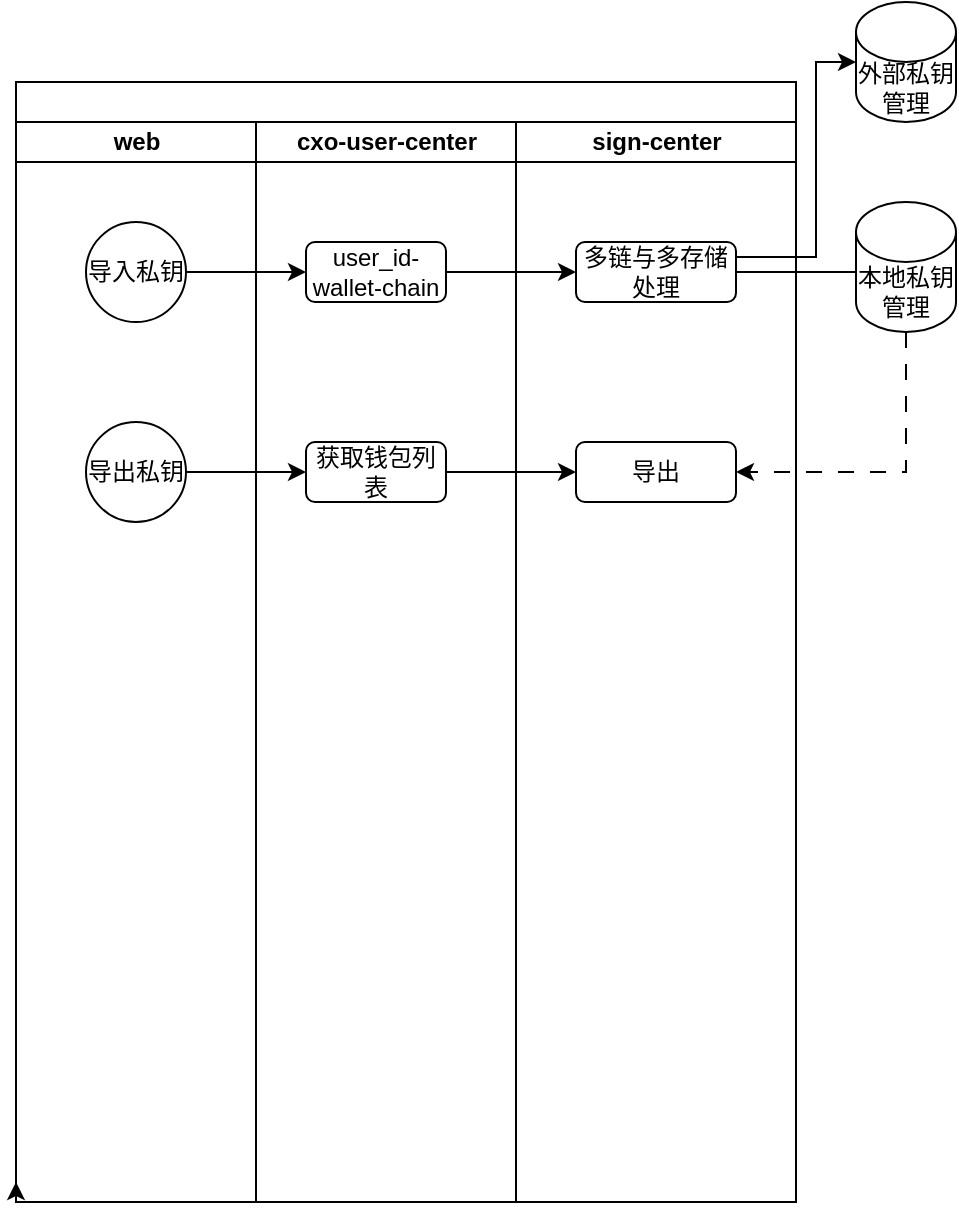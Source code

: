 <mxfile version="26.3.0">
  <diagram name="第 1 页" id="jg51IbSkHHGkqf1mg5f_">
    <mxGraphModel dx="1426" dy="791" grid="1" gridSize="10" guides="1" tooltips="1" connect="1" arrows="1" fold="1" page="1" pageScale="1" pageWidth="827" pageHeight="1169" math="0" shadow="0">
      <root>
        <mxCell id="0" />
        <mxCell id="1" parent="0" />
        <mxCell id="4cr2VuFaClWVb-l9LPIL-9" value="" style="swimlane;childLayout=stackLayout;resizeParent=1;resizeParentMax=0;startSize=20;html=1;" vertex="1" parent="1">
          <mxGeometry x="130" y="90" width="390" height="560" as="geometry" />
        </mxCell>
        <mxCell id="4cr2VuFaClWVb-l9LPIL-32" style="edgeStyle=orthogonalEdgeStyle;rounded=0;orthogonalLoop=1;jettySize=auto;html=1;exitX=0;exitY=1;exitDx=0;exitDy=0;" edge="1" parent="4cr2VuFaClWVb-l9LPIL-9" source="4cr2VuFaClWVb-l9LPIL-10">
          <mxGeometry relative="1" as="geometry">
            <mxPoint y="550" as="targetPoint" />
          </mxGeometry>
        </mxCell>
        <mxCell id="4cr2VuFaClWVb-l9LPIL-10" value="web" style="swimlane;startSize=20;html=1;" vertex="1" parent="4cr2VuFaClWVb-l9LPIL-9">
          <mxGeometry y="20" width="120" height="540" as="geometry" />
        </mxCell>
        <mxCell id="4cr2VuFaClWVb-l9LPIL-13" value="导入私钥" style="ellipse;whiteSpace=wrap;html=1;aspect=fixed;" vertex="1" parent="4cr2VuFaClWVb-l9LPIL-10">
          <mxGeometry x="35" y="50" width="50" height="50" as="geometry" />
        </mxCell>
        <mxCell id="4cr2VuFaClWVb-l9LPIL-24" value="导出私钥" style="ellipse;whiteSpace=wrap;html=1;aspect=fixed;" vertex="1" parent="4cr2VuFaClWVb-l9LPIL-10">
          <mxGeometry x="35" y="150" width="50" height="50" as="geometry" />
        </mxCell>
        <mxCell id="4cr2VuFaClWVb-l9LPIL-11" value="cxo-user-center" style="swimlane;startSize=20;html=1;" vertex="1" parent="4cr2VuFaClWVb-l9LPIL-9">
          <mxGeometry x="120" y="20" width="130" height="540" as="geometry" />
        </mxCell>
        <mxCell id="4cr2VuFaClWVb-l9LPIL-14" value="user_id-wallet-chain" style="rounded=1;whiteSpace=wrap;html=1;" vertex="1" parent="4cr2VuFaClWVb-l9LPIL-11">
          <mxGeometry x="25" y="60" width="70" height="30" as="geometry" />
        </mxCell>
        <mxCell id="4cr2VuFaClWVb-l9LPIL-25" value="获取钱包列表" style="rounded=1;whiteSpace=wrap;html=1;" vertex="1" parent="4cr2VuFaClWVb-l9LPIL-11">
          <mxGeometry x="25" y="160" width="70" height="30" as="geometry" />
        </mxCell>
        <mxCell id="4cr2VuFaClWVb-l9LPIL-12" value="sign-center" style="swimlane;startSize=20;html=1;" vertex="1" parent="4cr2VuFaClWVb-l9LPIL-9">
          <mxGeometry x="250" y="20" width="140" height="540" as="geometry" />
        </mxCell>
        <mxCell id="4cr2VuFaClWVb-l9LPIL-22" style="edgeStyle=orthogonalEdgeStyle;rounded=0;orthogonalLoop=1;jettySize=auto;html=1;exitX=1;exitY=0.5;exitDx=0;exitDy=0;" edge="1" parent="4cr2VuFaClWVb-l9LPIL-12" source="4cr2VuFaClWVb-l9LPIL-19">
          <mxGeometry relative="1" as="geometry">
            <mxPoint x="180" y="75" as="targetPoint" />
          </mxGeometry>
        </mxCell>
        <mxCell id="4cr2VuFaClWVb-l9LPIL-19" value="多链与多存储处理" style="rounded=1;whiteSpace=wrap;html=1;" vertex="1" parent="4cr2VuFaClWVb-l9LPIL-12">
          <mxGeometry x="30" y="60" width="80" height="30" as="geometry" />
        </mxCell>
        <mxCell id="4cr2VuFaClWVb-l9LPIL-26" value="导出" style="rounded=1;whiteSpace=wrap;html=1;" vertex="1" parent="4cr2VuFaClWVb-l9LPIL-12">
          <mxGeometry x="30" y="160" width="80" height="30" as="geometry" />
        </mxCell>
        <mxCell id="4cr2VuFaClWVb-l9LPIL-17" style="edgeStyle=orthogonalEdgeStyle;rounded=0;orthogonalLoop=1;jettySize=auto;html=1;exitX=1;exitY=0.5;exitDx=0;exitDy=0;entryX=0;entryY=0.5;entryDx=0;entryDy=0;" edge="1" parent="4cr2VuFaClWVb-l9LPIL-9" source="4cr2VuFaClWVb-l9LPIL-13" target="4cr2VuFaClWVb-l9LPIL-14">
          <mxGeometry relative="1" as="geometry" />
        </mxCell>
        <mxCell id="4cr2VuFaClWVb-l9LPIL-20" style="edgeStyle=orthogonalEdgeStyle;rounded=0;orthogonalLoop=1;jettySize=auto;html=1;exitX=1;exitY=0.5;exitDx=0;exitDy=0;entryX=0;entryY=0.5;entryDx=0;entryDy=0;" edge="1" parent="4cr2VuFaClWVb-l9LPIL-9" source="4cr2VuFaClWVb-l9LPIL-14" target="4cr2VuFaClWVb-l9LPIL-19">
          <mxGeometry relative="1" as="geometry" />
        </mxCell>
        <mxCell id="4cr2VuFaClWVb-l9LPIL-30" style="edgeStyle=orthogonalEdgeStyle;rounded=0;orthogonalLoop=1;jettySize=auto;html=1;exitX=1;exitY=0.5;exitDx=0;exitDy=0;entryX=0;entryY=0.5;entryDx=0;entryDy=0;" edge="1" parent="4cr2VuFaClWVb-l9LPIL-9" source="4cr2VuFaClWVb-l9LPIL-24" target="4cr2VuFaClWVb-l9LPIL-25">
          <mxGeometry relative="1" as="geometry" />
        </mxCell>
        <mxCell id="4cr2VuFaClWVb-l9LPIL-31" style="edgeStyle=orthogonalEdgeStyle;rounded=0;orthogonalLoop=1;jettySize=auto;html=1;exitX=1;exitY=0.5;exitDx=0;exitDy=0;entryX=0;entryY=0.5;entryDx=0;entryDy=0;" edge="1" parent="4cr2VuFaClWVb-l9LPIL-9" source="4cr2VuFaClWVb-l9LPIL-25" target="4cr2VuFaClWVb-l9LPIL-26">
          <mxGeometry relative="1" as="geometry" />
        </mxCell>
        <mxCell id="4cr2VuFaClWVb-l9LPIL-28" style="edgeStyle=orthogonalEdgeStyle;rounded=0;orthogonalLoop=1;jettySize=auto;html=1;exitX=0.5;exitY=1;exitDx=0;exitDy=0;exitPerimeter=0;entryX=1;entryY=0.5;entryDx=0;entryDy=0;dashed=1;dashPattern=8 8;" edge="1" parent="1" source="4cr2VuFaClWVb-l9LPIL-15" target="4cr2VuFaClWVb-l9LPIL-26">
          <mxGeometry relative="1" as="geometry" />
        </mxCell>
        <mxCell id="4cr2VuFaClWVb-l9LPIL-15" value="本地私钥管理" style="shape=cylinder3;whiteSpace=wrap;html=1;boundedLbl=1;backgroundOutline=1;size=15;" vertex="1" parent="1">
          <mxGeometry x="550" y="150" width="50" height="65" as="geometry" />
        </mxCell>
        <mxCell id="4cr2VuFaClWVb-l9LPIL-16" value="外部私钥管理" style="shape=cylinder3;whiteSpace=wrap;html=1;boundedLbl=1;backgroundOutline=1;size=15;" vertex="1" parent="1">
          <mxGeometry x="550" y="50" width="50" height="60" as="geometry" />
        </mxCell>
        <mxCell id="4cr2VuFaClWVb-l9LPIL-23" style="edgeStyle=orthogonalEdgeStyle;rounded=0;orthogonalLoop=1;jettySize=auto;html=1;exitX=1;exitY=0.25;exitDx=0;exitDy=0;entryX=0;entryY=0.5;entryDx=0;entryDy=0;entryPerimeter=0;" edge="1" parent="1" source="4cr2VuFaClWVb-l9LPIL-19" target="4cr2VuFaClWVb-l9LPIL-16">
          <mxGeometry relative="1" as="geometry">
            <Array as="points">
              <mxPoint x="530" y="178" />
              <mxPoint x="530" y="80" />
            </Array>
          </mxGeometry>
        </mxCell>
      </root>
    </mxGraphModel>
  </diagram>
</mxfile>

